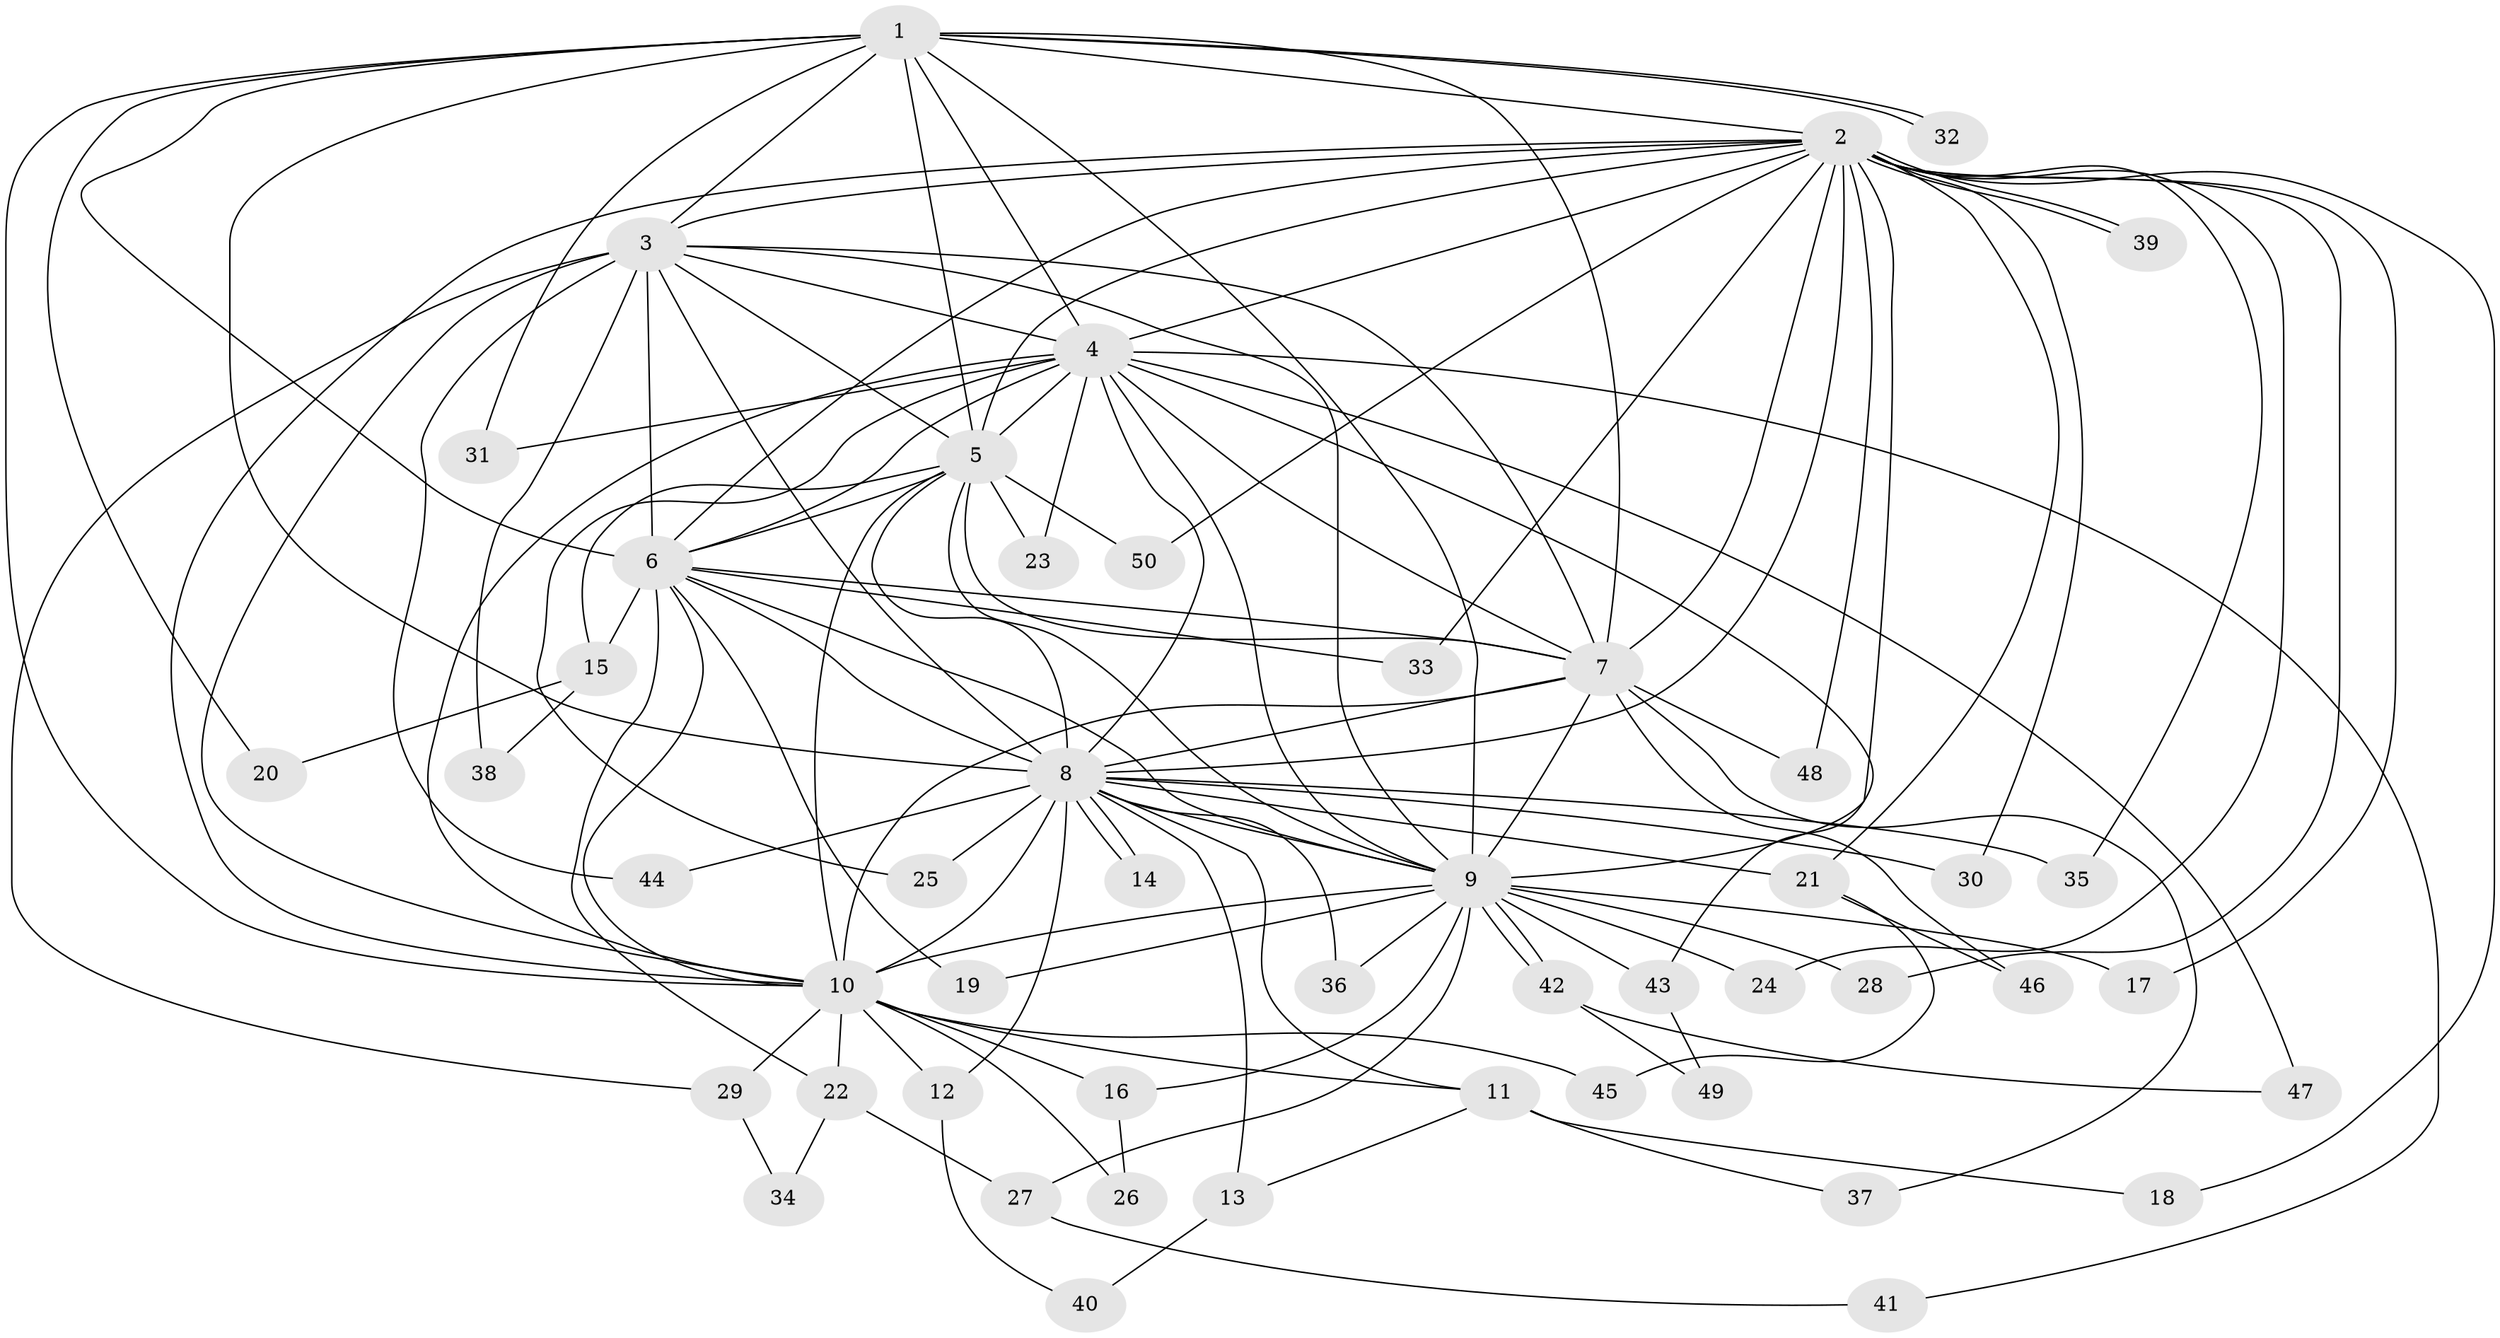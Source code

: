 // coarse degree distribution, {8: 0.027777777777777776, 22: 0.027777777777777776, 9: 0.027777777777777776, 11: 0.027777777777777776, 13: 0.027777777777777776, 18: 0.027777777777777776, 16: 0.027777777777777776, 12: 0.027777777777777776, 3: 0.08333333333333333, 2: 0.5277777777777778, 4: 0.1111111111111111, 1: 0.05555555555555555}
// Generated by graph-tools (version 1.1) at 2025/51/02/27/25 19:51:50]
// undirected, 50 vertices, 125 edges
graph export_dot {
graph [start="1"]
  node [color=gray90,style=filled];
  1;
  2;
  3;
  4;
  5;
  6;
  7;
  8;
  9;
  10;
  11;
  12;
  13;
  14;
  15;
  16;
  17;
  18;
  19;
  20;
  21;
  22;
  23;
  24;
  25;
  26;
  27;
  28;
  29;
  30;
  31;
  32;
  33;
  34;
  35;
  36;
  37;
  38;
  39;
  40;
  41;
  42;
  43;
  44;
  45;
  46;
  47;
  48;
  49;
  50;
  1 -- 2;
  1 -- 3;
  1 -- 4;
  1 -- 5;
  1 -- 6;
  1 -- 7;
  1 -- 8;
  1 -- 9;
  1 -- 10;
  1 -- 20;
  1 -- 31;
  1 -- 32;
  1 -- 32;
  2 -- 3;
  2 -- 4;
  2 -- 5;
  2 -- 6;
  2 -- 7;
  2 -- 8;
  2 -- 9;
  2 -- 10;
  2 -- 17;
  2 -- 18;
  2 -- 21;
  2 -- 24;
  2 -- 28;
  2 -- 30;
  2 -- 33;
  2 -- 35;
  2 -- 39;
  2 -- 39;
  2 -- 48;
  2 -- 50;
  3 -- 4;
  3 -- 5;
  3 -- 6;
  3 -- 7;
  3 -- 8;
  3 -- 9;
  3 -- 10;
  3 -- 29;
  3 -- 38;
  3 -- 44;
  4 -- 5;
  4 -- 6;
  4 -- 7;
  4 -- 8;
  4 -- 9;
  4 -- 10;
  4 -- 23;
  4 -- 25;
  4 -- 31;
  4 -- 41;
  4 -- 43;
  4 -- 47;
  5 -- 6;
  5 -- 7;
  5 -- 8;
  5 -- 9;
  5 -- 10;
  5 -- 15;
  5 -- 23;
  5 -- 50;
  6 -- 7;
  6 -- 8;
  6 -- 9;
  6 -- 10;
  6 -- 15;
  6 -- 19;
  6 -- 22;
  6 -- 33;
  7 -- 8;
  7 -- 9;
  7 -- 10;
  7 -- 37;
  7 -- 46;
  7 -- 48;
  8 -- 9;
  8 -- 10;
  8 -- 11;
  8 -- 12;
  8 -- 13;
  8 -- 14;
  8 -- 14;
  8 -- 21;
  8 -- 25;
  8 -- 30;
  8 -- 35;
  8 -- 36;
  8 -- 44;
  9 -- 10;
  9 -- 16;
  9 -- 17;
  9 -- 19;
  9 -- 24;
  9 -- 27;
  9 -- 28;
  9 -- 36;
  9 -- 42;
  9 -- 42;
  9 -- 43;
  10 -- 11;
  10 -- 12;
  10 -- 16;
  10 -- 22;
  10 -- 26;
  10 -- 29;
  10 -- 45;
  11 -- 13;
  11 -- 18;
  11 -- 37;
  12 -- 40;
  13 -- 40;
  15 -- 20;
  15 -- 38;
  16 -- 26;
  21 -- 45;
  21 -- 46;
  22 -- 27;
  22 -- 34;
  27 -- 41;
  29 -- 34;
  42 -- 47;
  42 -- 49;
  43 -- 49;
}
